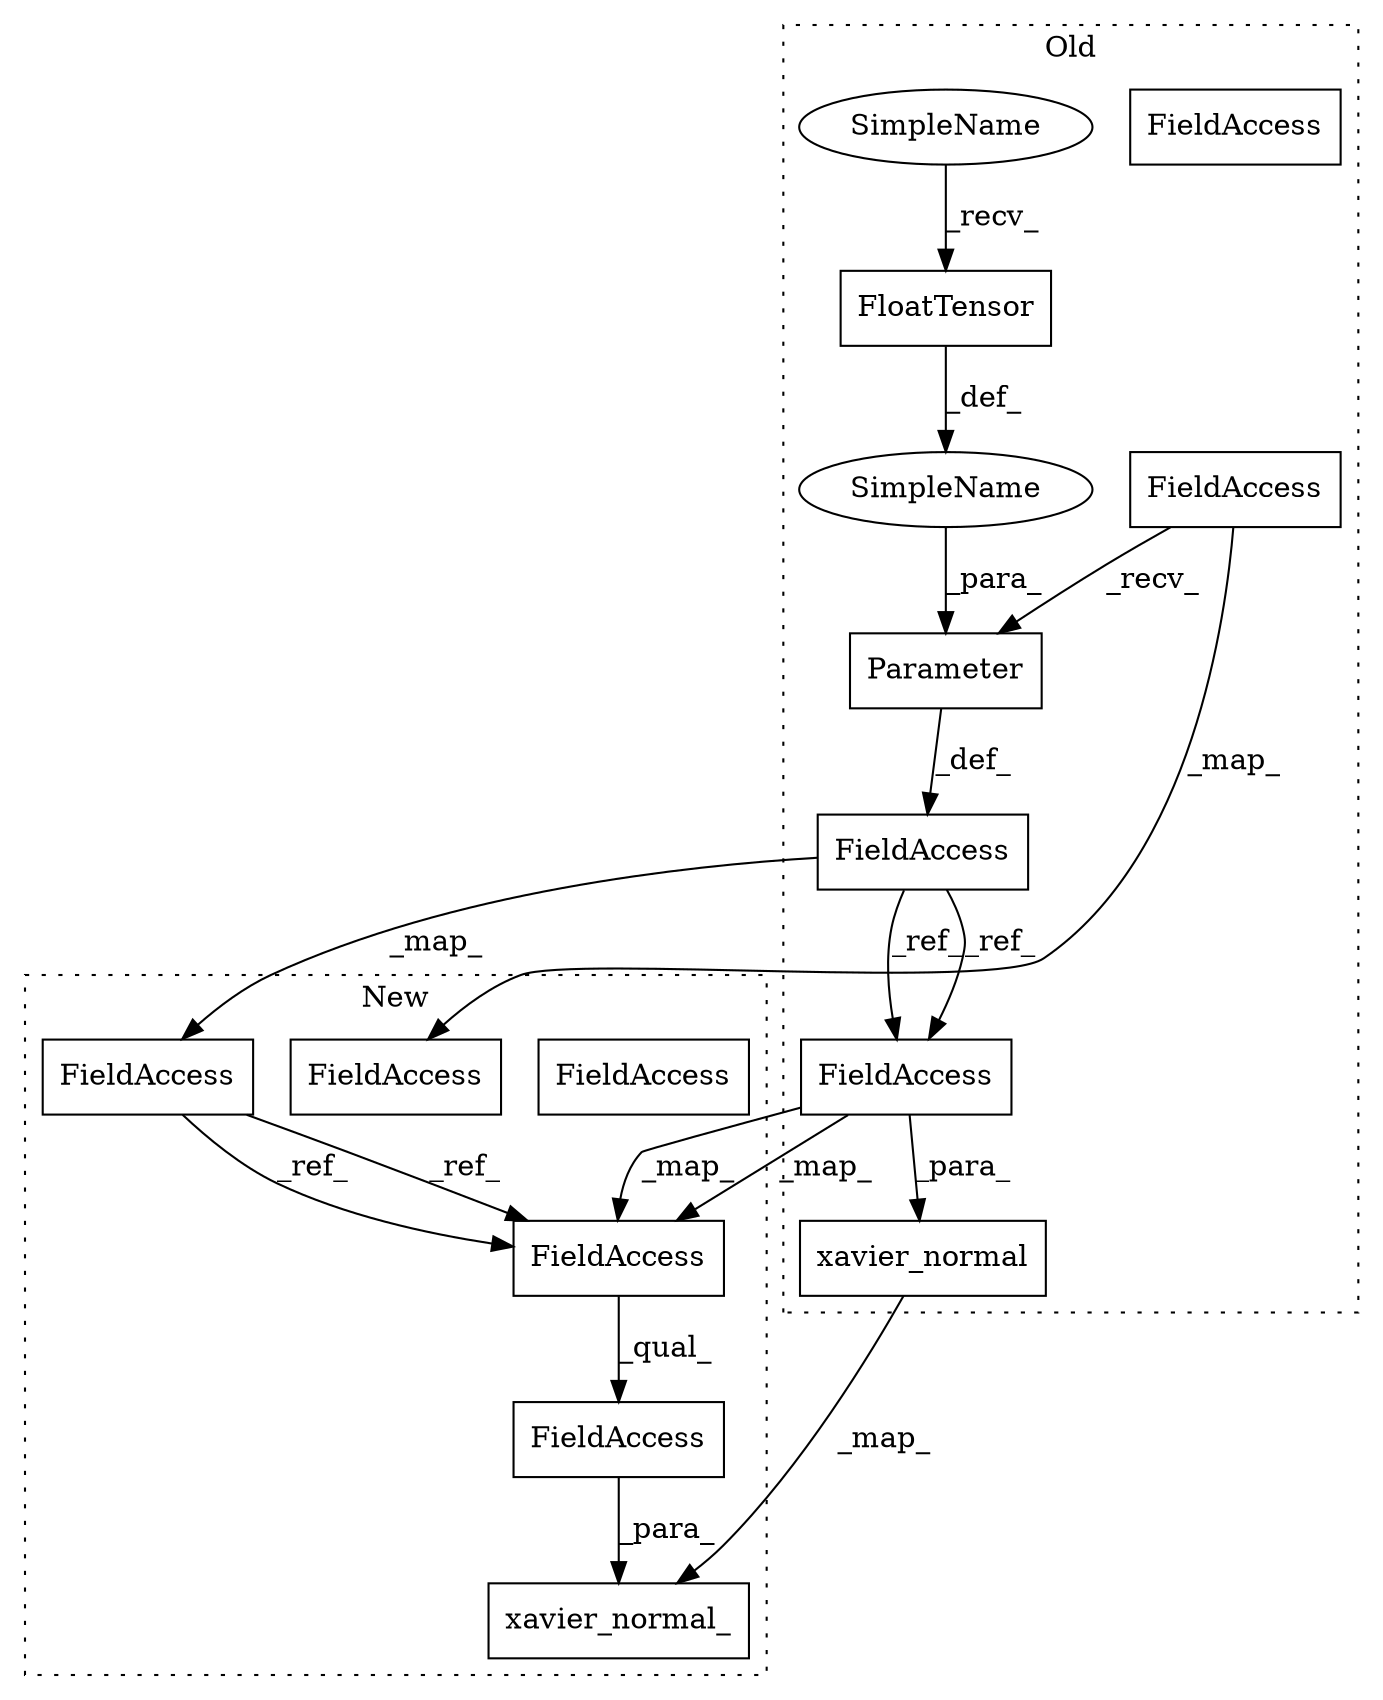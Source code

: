 digraph G {
subgraph cluster0 {
1 [label="xavier_normal" a="32" s="1010,1033" l="14,1" shape="box"];
5 [label="FieldAccess" a="22" s="1024" l="9" shape="box"];
6 [label="FieldAccess" a="22" s="614" l="9" shape="box"];
8 [label="FloatTensor" a="32" s="649,679" l="12,1" shape="box"];
9 [label="SimpleName" a="42" s="" l="" shape="ellipse"];
10 [label="Parameter" a="32" s="633,680" l="10,1" shape="box"];
11 [label="FieldAccess" a="22" s="624" l="8" shape="box"];
14 [label="FieldAccess" a="22" s="1024" l="9" shape="box"];
15 [label="SimpleName" a="42" s="643" l="5" shape="ellipse"];
label = "Old";
style="dotted";
}
subgraph cluster1 {
2 [label="xavier_normal_" a="32" s="734,765" l="15,1" shape="box"];
3 [label="FieldAccess" a="22" s="749" l="16" shape="box"];
4 [label="FieldAccess" a="22" s="749" l="9" shape="box"];
7 [label="FieldAccess" a="22" s="562" l="9" shape="box"];
12 [label="FieldAccess" a="22" s="572" l="8" shape="box"];
13 [label="FieldAccess" a="22" s="749" l="9" shape="box"];
label = "New";
style="dotted";
}
1 -> 2 [label="_map_"];
3 -> 2 [label="_para_"];
6 -> 14 [label="_ref_"];
6 -> 14 [label="_ref_"];
6 -> 7 [label="_map_"];
7 -> 13 [label="_ref_"];
7 -> 13 [label="_ref_"];
8 -> 9 [label="_def_"];
9 -> 10 [label="_para_"];
10 -> 6 [label="_def_"];
11 -> 10 [label="_recv_"];
11 -> 12 [label="_map_"];
13 -> 3 [label="_qual_"];
14 -> 13 [label="_map_"];
14 -> 1 [label="_para_"];
14 -> 13 [label="_map_"];
15 -> 8 [label="_recv_"];
}